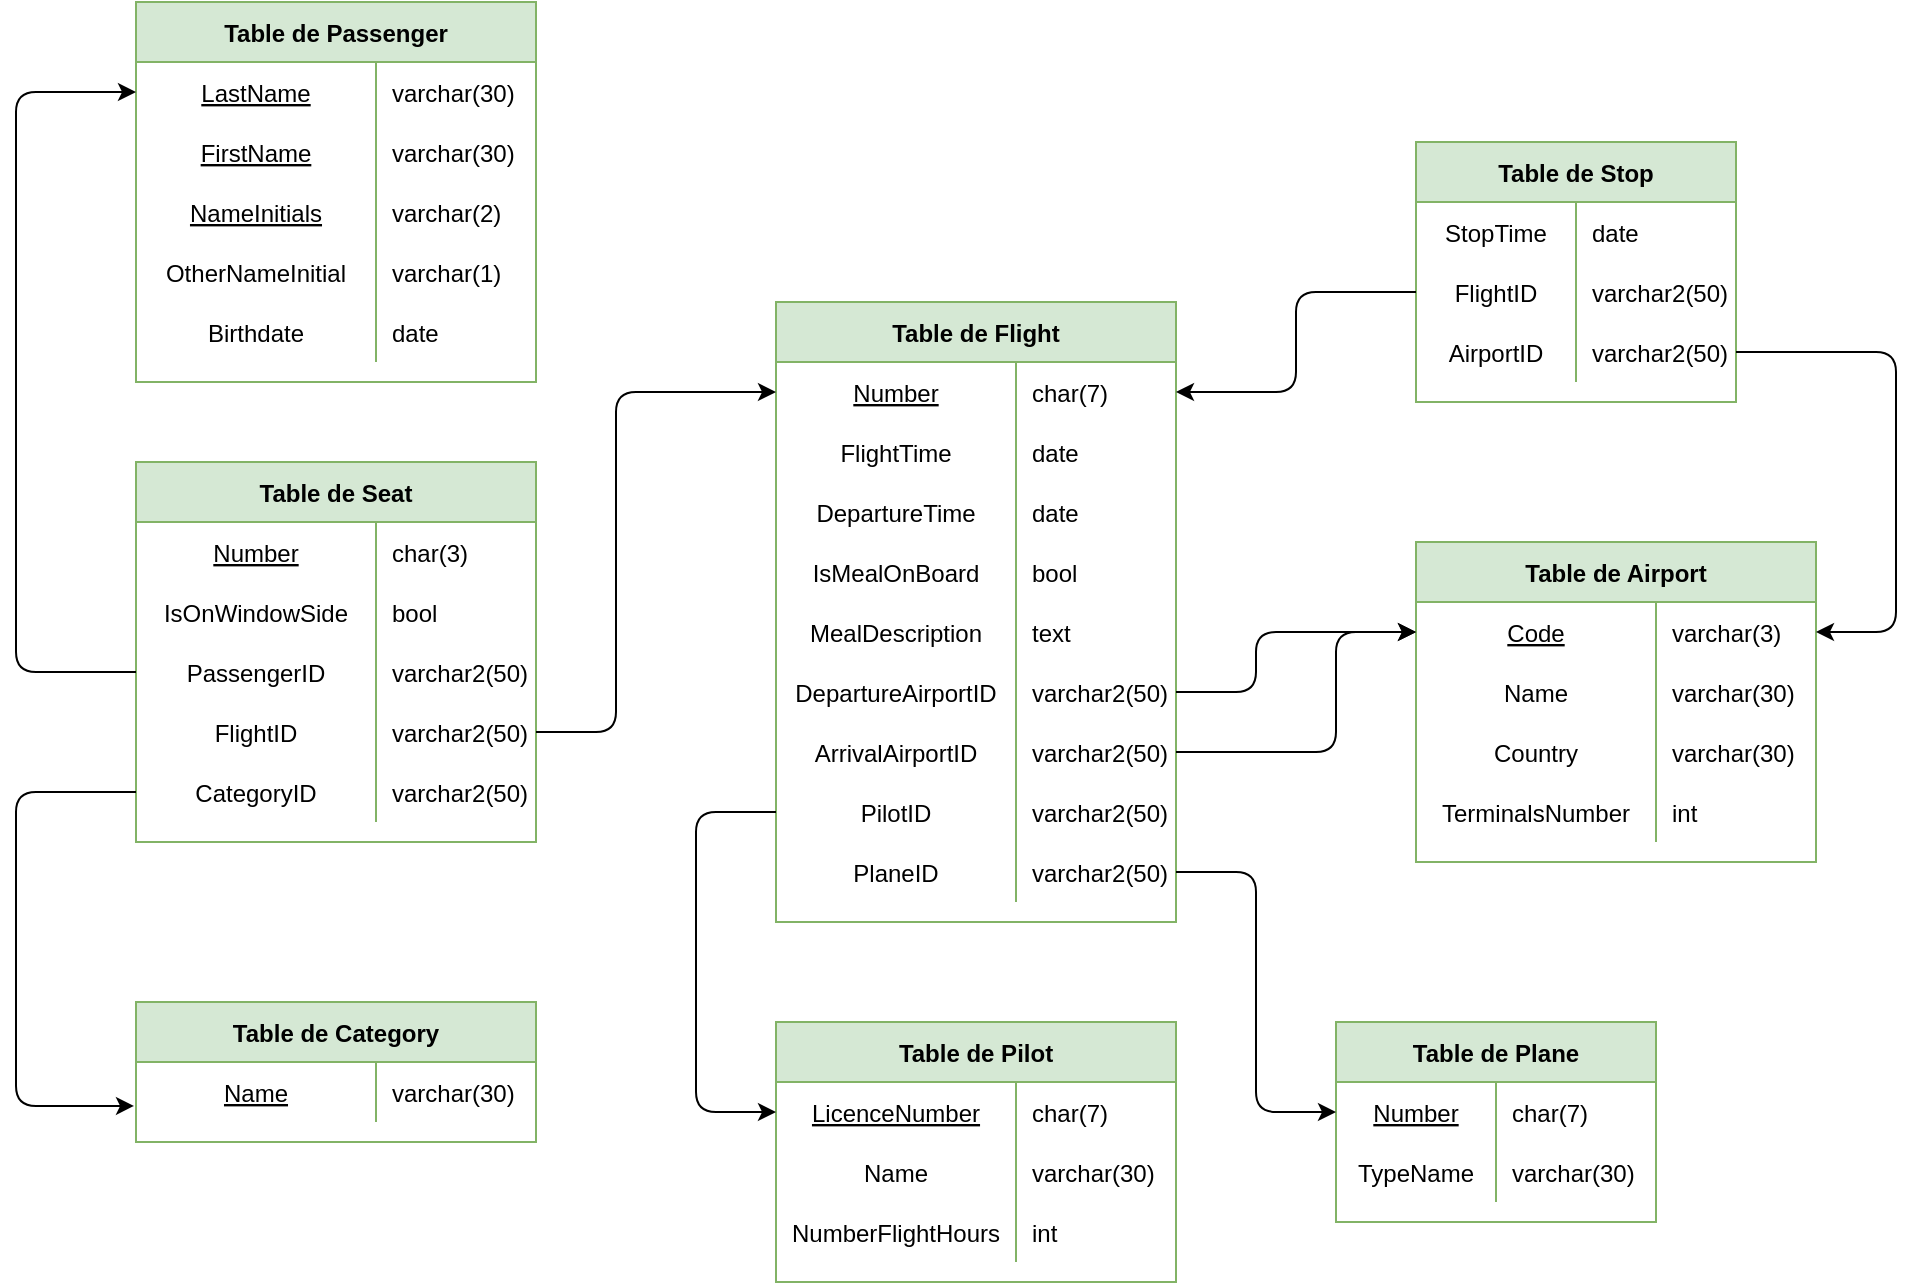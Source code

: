 <mxfile version="14.5.1" type="device"><diagram id="QAXBYkKedj2lpTIy9kNh" name="Page-1"><mxGraphModel dx="1346" dy="610" grid="1" gridSize="10" guides="1" tooltips="1" connect="1" arrows="1" fold="1" page="0" pageScale="1" pageWidth="827" pageHeight="1169" math="0" shadow="0"><root><mxCell id="0"/><mxCell id="1" parent="0"/><mxCell id="Ek4FXAFWOjy2_xV1igV_-2" value="Table de Flight" style="shape=table;startSize=30;container=1;collapsible=1;childLayout=tableLayout;fixedRows=1;rowLines=0;fontStyle=1;align=center;resizeLast=1;fillColor=#d5e8d4;strokeColor=#82b366;" parent="1" vertex="1"><mxGeometry x="200" y="160" width="200" height="310" as="geometry"/></mxCell><mxCell id="Ek4FXAFWOjy2_xV1igV_-3" value="" style="shape=partialRectangle;collapsible=0;dropTarget=0;pointerEvents=0;fillColor=none;top=0;left=0;bottom=0;right=0;points=[[0,0.5],[1,0.5]];portConstraint=eastwest;" parent="Ek4FXAFWOjy2_xV1igV_-2" vertex="1"><mxGeometry y="30" width="200" height="30" as="geometry"/></mxCell><mxCell id="Ek4FXAFWOjy2_xV1igV_-4" value="Number" style="shape=partialRectangle;connectable=0;fillColor=none;top=0;left=0;bottom=0;right=0;fontStyle=4;overflow=hidden;" parent="Ek4FXAFWOjy2_xV1igV_-3" vertex="1"><mxGeometry width="120" height="30" as="geometry"/></mxCell><mxCell id="Ek4FXAFWOjy2_xV1igV_-5" value="char(7)" style="shape=partialRectangle;connectable=0;fillColor=none;top=0;left=0;bottom=0;right=0;align=left;spacingLeft=6;fontStyle=0;overflow=hidden;" parent="Ek4FXAFWOjy2_xV1igV_-3" vertex="1"><mxGeometry x="120" width="80" height="30" as="geometry"/></mxCell><mxCell id="Ek4FXAFWOjy2_xV1igV_-28" value="" style="shape=partialRectangle;collapsible=0;dropTarget=0;pointerEvents=0;fillColor=none;top=0;left=0;bottom=0;right=0;points=[[0,0.5],[1,0.5]];portConstraint=eastwest;" parent="Ek4FXAFWOjy2_xV1igV_-2" vertex="1"><mxGeometry y="60" width="200" height="30" as="geometry"/></mxCell><mxCell id="Ek4FXAFWOjy2_xV1igV_-29" value="FlightTime" style="shape=partialRectangle;connectable=0;fillColor=none;top=0;left=0;bottom=0;right=0;fontStyle=0;overflow=hidden;" parent="Ek4FXAFWOjy2_xV1igV_-28" vertex="1"><mxGeometry width="120" height="30" as="geometry"/></mxCell><mxCell id="Ek4FXAFWOjy2_xV1igV_-30" value="date" style="shape=partialRectangle;connectable=0;fillColor=none;top=0;left=0;bottom=0;right=0;align=left;spacingLeft=6;fontStyle=0;overflow=hidden;" parent="Ek4FXAFWOjy2_xV1igV_-28" vertex="1"><mxGeometry x="120" width="80" height="30" as="geometry"/></mxCell><mxCell id="Ek4FXAFWOjy2_xV1igV_-31" value="" style="shape=partialRectangle;collapsible=0;dropTarget=0;pointerEvents=0;fillColor=none;top=0;left=0;bottom=0;right=0;points=[[0,0.5],[1,0.5]];portConstraint=eastwest;" parent="Ek4FXAFWOjy2_xV1igV_-2" vertex="1"><mxGeometry y="90" width="200" height="30" as="geometry"/></mxCell><mxCell id="Ek4FXAFWOjy2_xV1igV_-32" value="DepartureTime" style="shape=partialRectangle;connectable=0;fillColor=none;top=0;left=0;bottom=0;right=0;fontStyle=0;overflow=hidden;" parent="Ek4FXAFWOjy2_xV1igV_-31" vertex="1"><mxGeometry width="120" height="30" as="geometry"/></mxCell><mxCell id="Ek4FXAFWOjy2_xV1igV_-33" value="date" style="shape=partialRectangle;connectable=0;fillColor=none;top=0;left=0;bottom=0;right=0;align=left;spacingLeft=6;fontStyle=0;overflow=hidden;" parent="Ek4FXAFWOjy2_xV1igV_-31" vertex="1"><mxGeometry x="120" width="80" height="30" as="geometry"/></mxCell><mxCell id="Ek4FXAFWOjy2_xV1igV_-34" value="" style="shape=partialRectangle;collapsible=0;dropTarget=0;pointerEvents=0;fillColor=none;top=0;left=0;bottom=0;right=0;points=[[0,0.5],[1,0.5]];portConstraint=eastwest;" parent="Ek4FXAFWOjy2_xV1igV_-2" vertex="1"><mxGeometry y="120" width="200" height="30" as="geometry"/></mxCell><mxCell id="Ek4FXAFWOjy2_xV1igV_-35" value="IsMealOnBoard" style="shape=partialRectangle;connectable=0;fillColor=none;top=0;left=0;bottom=0;right=0;fontStyle=0;overflow=hidden;" parent="Ek4FXAFWOjy2_xV1igV_-34" vertex="1"><mxGeometry width="120" height="30" as="geometry"/></mxCell><mxCell id="Ek4FXAFWOjy2_xV1igV_-36" value="bool" style="shape=partialRectangle;connectable=0;fillColor=none;top=0;left=0;bottom=0;right=0;align=left;spacingLeft=6;fontStyle=0;overflow=hidden;" parent="Ek4FXAFWOjy2_xV1igV_-34" vertex="1"><mxGeometry x="120" width="80" height="30" as="geometry"/></mxCell><mxCell id="Ek4FXAFWOjy2_xV1igV_-37" value="" style="shape=partialRectangle;collapsible=0;dropTarget=0;pointerEvents=0;fillColor=none;top=0;left=0;bottom=0;right=0;points=[[0,0.5],[1,0.5]];portConstraint=eastwest;" parent="Ek4FXAFWOjy2_xV1igV_-2" vertex="1"><mxGeometry y="150" width="200" height="30" as="geometry"/></mxCell><mxCell id="Ek4FXAFWOjy2_xV1igV_-38" value="MealDescription" style="shape=partialRectangle;connectable=0;fillColor=none;top=0;left=0;bottom=0;right=0;fontStyle=0;overflow=hidden;" parent="Ek4FXAFWOjy2_xV1igV_-37" vertex="1"><mxGeometry width="120" height="30" as="geometry"/></mxCell><mxCell id="Ek4FXAFWOjy2_xV1igV_-39" value="text" style="shape=partialRectangle;connectable=0;fillColor=none;top=0;left=0;bottom=0;right=0;align=left;spacingLeft=6;fontStyle=0;overflow=hidden;" parent="Ek4FXAFWOjy2_xV1igV_-37" vertex="1"><mxGeometry x="120" width="80" height="30" as="geometry"/></mxCell><mxCell id="cqCTCalPRMgBTxHticZA-18" style="shape=partialRectangle;collapsible=0;dropTarget=0;pointerEvents=0;fillColor=none;top=0;left=0;bottom=0;right=0;points=[[0,0.5],[1,0.5]];portConstraint=eastwest;" parent="Ek4FXAFWOjy2_xV1igV_-2" vertex="1"><mxGeometry y="180" width="200" height="30" as="geometry"/></mxCell><mxCell id="cqCTCalPRMgBTxHticZA-19" value="DepartureAirportID" style="shape=partialRectangle;connectable=0;fillColor=none;top=0;left=0;bottom=0;right=0;fontStyle=0;overflow=hidden;" parent="cqCTCalPRMgBTxHticZA-18" vertex="1"><mxGeometry width="120" height="30" as="geometry"/></mxCell><mxCell id="cqCTCalPRMgBTxHticZA-20" value="varchar2(50)" style="shape=partialRectangle;connectable=0;fillColor=none;top=0;left=0;bottom=0;right=0;align=left;spacingLeft=6;fontStyle=0;overflow=hidden;" parent="cqCTCalPRMgBTxHticZA-18" vertex="1"><mxGeometry x="120" width="80" height="30" as="geometry"/></mxCell><mxCell id="cqCTCalPRMgBTxHticZA-21" style="shape=partialRectangle;collapsible=0;dropTarget=0;pointerEvents=0;fillColor=none;top=0;left=0;bottom=0;right=0;points=[[0,0.5],[1,0.5]];portConstraint=eastwest;" parent="Ek4FXAFWOjy2_xV1igV_-2" vertex="1"><mxGeometry y="210" width="200" height="30" as="geometry"/></mxCell><mxCell id="cqCTCalPRMgBTxHticZA-22" value="ArrivalAirportID" style="shape=partialRectangle;connectable=0;fillColor=none;top=0;left=0;bottom=0;right=0;fontStyle=0;overflow=hidden;" parent="cqCTCalPRMgBTxHticZA-21" vertex="1"><mxGeometry width="120" height="30" as="geometry"/></mxCell><mxCell id="cqCTCalPRMgBTxHticZA-23" value="varchar2(50)" style="shape=partialRectangle;connectable=0;fillColor=none;top=0;left=0;bottom=0;right=0;align=left;spacingLeft=6;fontStyle=0;overflow=hidden;" parent="cqCTCalPRMgBTxHticZA-21" vertex="1"><mxGeometry x="120" width="80" height="30" as="geometry"/></mxCell><mxCell id="cqCTCalPRMgBTxHticZA-10" style="shape=partialRectangle;collapsible=0;dropTarget=0;pointerEvents=0;fillColor=none;top=0;left=0;bottom=0;right=0;points=[[0,0.5],[1,0.5]];portConstraint=eastwest;" parent="Ek4FXAFWOjy2_xV1igV_-2" vertex="1"><mxGeometry y="240" width="200" height="30" as="geometry"/></mxCell><mxCell id="cqCTCalPRMgBTxHticZA-11" value="PilotID" style="shape=partialRectangle;connectable=0;fillColor=none;top=0;left=0;bottom=0;right=0;fontStyle=0;overflow=hidden;" parent="cqCTCalPRMgBTxHticZA-10" vertex="1"><mxGeometry width="120" height="30" as="geometry"/></mxCell><mxCell id="cqCTCalPRMgBTxHticZA-12" value="varchar2(50)" style="shape=partialRectangle;connectable=0;fillColor=none;top=0;left=0;bottom=0;right=0;align=left;spacingLeft=6;fontStyle=0;overflow=hidden;" parent="cqCTCalPRMgBTxHticZA-10" vertex="1"><mxGeometry x="120" width="80" height="30" as="geometry"/></mxCell><mxCell id="cqCTCalPRMgBTxHticZA-13" style="shape=partialRectangle;collapsible=0;dropTarget=0;pointerEvents=0;fillColor=none;top=0;left=0;bottom=0;right=0;points=[[0,0.5],[1,0.5]];portConstraint=eastwest;" parent="Ek4FXAFWOjy2_xV1igV_-2" vertex="1"><mxGeometry y="270" width="200" height="30" as="geometry"/></mxCell><mxCell id="cqCTCalPRMgBTxHticZA-14" value="PlaneID" style="shape=partialRectangle;connectable=0;fillColor=none;top=0;left=0;bottom=0;right=0;fontStyle=0;overflow=hidden;" parent="cqCTCalPRMgBTxHticZA-13" vertex="1"><mxGeometry width="120" height="30" as="geometry"/></mxCell><mxCell id="cqCTCalPRMgBTxHticZA-15" value="varchar2(50)" style="shape=partialRectangle;connectable=0;fillColor=none;top=0;left=0;bottom=0;right=0;align=left;spacingLeft=6;fontStyle=0;overflow=hidden;" parent="cqCTCalPRMgBTxHticZA-13" vertex="1"><mxGeometry x="120" width="80" height="30" as="geometry"/></mxCell><mxCell id="Ek4FXAFWOjy2_xV1igV_-43" value="Table de Airport" style="shape=table;startSize=30;container=1;collapsible=1;childLayout=tableLayout;fixedRows=1;rowLines=0;fontStyle=1;align=center;resizeLast=1;fillColor=#d5e8d4;strokeColor=#82b366;" parent="1" vertex="1"><mxGeometry x="520" y="280" width="200" height="160" as="geometry"/></mxCell><mxCell id="Ek4FXAFWOjy2_xV1igV_-44" value="" style="shape=partialRectangle;collapsible=0;dropTarget=0;pointerEvents=0;fillColor=none;top=0;left=0;bottom=0;right=0;points=[[0,0.5],[1,0.5]];portConstraint=eastwest;" parent="Ek4FXAFWOjy2_xV1igV_-43" vertex="1"><mxGeometry y="30" width="200" height="30" as="geometry"/></mxCell><mxCell id="Ek4FXAFWOjy2_xV1igV_-45" value="Code" style="shape=partialRectangle;connectable=0;fillColor=none;top=0;left=0;bottom=0;right=0;fontStyle=4;overflow=hidden;" parent="Ek4FXAFWOjy2_xV1igV_-44" vertex="1"><mxGeometry width="120" height="30" as="geometry"/></mxCell><mxCell id="Ek4FXAFWOjy2_xV1igV_-46" value="varchar(3)" style="shape=partialRectangle;connectable=0;fillColor=none;top=0;left=0;bottom=0;right=0;align=left;spacingLeft=6;fontStyle=0;overflow=hidden;" parent="Ek4FXAFWOjy2_xV1igV_-44" vertex="1"><mxGeometry x="120" width="80" height="30" as="geometry"/></mxCell><mxCell id="Ek4FXAFWOjy2_xV1igV_-47" value="" style="shape=partialRectangle;collapsible=0;dropTarget=0;pointerEvents=0;fillColor=none;top=0;left=0;bottom=0;right=0;points=[[0,0.5],[1,0.5]];portConstraint=eastwest;" parent="Ek4FXAFWOjy2_xV1igV_-43" vertex="1"><mxGeometry y="60" width="200" height="30" as="geometry"/></mxCell><mxCell id="Ek4FXAFWOjy2_xV1igV_-48" value="Name" style="shape=partialRectangle;connectable=0;fillColor=none;top=0;left=0;bottom=0;right=0;fontStyle=0;overflow=hidden;" parent="Ek4FXAFWOjy2_xV1igV_-47" vertex="1"><mxGeometry width="120" height="30" as="geometry"/></mxCell><mxCell id="Ek4FXAFWOjy2_xV1igV_-49" value="varchar(30)" style="shape=partialRectangle;connectable=0;fillColor=none;top=0;left=0;bottom=0;right=0;align=left;spacingLeft=6;fontStyle=0;overflow=hidden;" parent="Ek4FXAFWOjy2_xV1igV_-47" vertex="1"><mxGeometry x="120" width="80" height="30" as="geometry"/></mxCell><mxCell id="Ek4FXAFWOjy2_xV1igV_-50" value="" style="shape=partialRectangle;collapsible=0;dropTarget=0;pointerEvents=0;fillColor=none;top=0;left=0;bottom=0;right=0;points=[[0,0.5],[1,0.5]];portConstraint=eastwest;" parent="Ek4FXAFWOjy2_xV1igV_-43" vertex="1"><mxGeometry y="90" width="200" height="30" as="geometry"/></mxCell><mxCell id="Ek4FXAFWOjy2_xV1igV_-51" value="Country" style="shape=partialRectangle;connectable=0;fillColor=none;top=0;left=0;bottom=0;right=0;fontStyle=0;overflow=hidden;" parent="Ek4FXAFWOjy2_xV1igV_-50" vertex="1"><mxGeometry width="120" height="30" as="geometry"/></mxCell><mxCell id="Ek4FXAFWOjy2_xV1igV_-52" value="varchar(30)" style="shape=partialRectangle;connectable=0;fillColor=none;top=0;left=0;bottom=0;right=0;align=left;spacingLeft=6;fontStyle=0;overflow=hidden;" parent="Ek4FXAFWOjy2_xV1igV_-50" vertex="1"><mxGeometry x="120" width="80" height="30" as="geometry"/></mxCell><mxCell id="Ek4FXAFWOjy2_xV1igV_-53" value="" style="shape=partialRectangle;collapsible=0;dropTarget=0;pointerEvents=0;fillColor=none;top=0;left=0;bottom=0;right=0;points=[[0,0.5],[1,0.5]];portConstraint=eastwest;" parent="Ek4FXAFWOjy2_xV1igV_-43" vertex="1"><mxGeometry y="120" width="200" height="30" as="geometry"/></mxCell><mxCell id="Ek4FXAFWOjy2_xV1igV_-54" value="TerminalsNumber" style="shape=partialRectangle;connectable=0;fillColor=none;top=0;left=0;bottom=0;right=0;fontStyle=0;overflow=hidden;" parent="Ek4FXAFWOjy2_xV1igV_-53" vertex="1"><mxGeometry width="120" height="30" as="geometry"/></mxCell><mxCell id="Ek4FXAFWOjy2_xV1igV_-55" value="int" style="shape=partialRectangle;connectable=0;fillColor=none;top=0;left=0;bottom=0;right=0;align=left;spacingLeft=6;fontStyle=0;overflow=hidden;" parent="Ek4FXAFWOjy2_xV1igV_-53" vertex="1"><mxGeometry x="120" width="80" height="30" as="geometry"/></mxCell><mxCell id="Ek4FXAFWOjy2_xV1igV_-60" value="Table de Stop" style="shape=table;startSize=30;container=1;collapsible=1;childLayout=tableLayout;fixedRows=1;rowLines=0;fontStyle=1;align=center;resizeLast=1;fillColor=#d5e8d4;strokeColor=#82b366;" parent="1" vertex="1"><mxGeometry x="520" y="80" width="160" height="130" as="geometry"/></mxCell><mxCell id="Ek4FXAFWOjy2_xV1igV_-61" value="" style="shape=partialRectangle;collapsible=0;dropTarget=0;pointerEvents=0;fillColor=none;top=0;left=0;bottom=0;right=0;points=[[0,0.5],[1,0.5]];portConstraint=eastwest;" parent="Ek4FXAFWOjy2_xV1igV_-60" vertex="1"><mxGeometry y="30" width="160" height="30" as="geometry"/></mxCell><mxCell id="Ek4FXAFWOjy2_xV1igV_-62" value="StopTime" style="shape=partialRectangle;connectable=0;fillColor=none;top=0;left=0;bottom=0;right=0;fontStyle=0;overflow=hidden;" parent="Ek4FXAFWOjy2_xV1igV_-61" vertex="1"><mxGeometry width="80" height="30" as="geometry"/></mxCell><mxCell id="Ek4FXAFWOjy2_xV1igV_-63" value="date" style="shape=partialRectangle;connectable=0;fillColor=none;top=0;left=0;bottom=0;right=0;align=left;spacingLeft=6;fontStyle=0;overflow=hidden;" parent="Ek4FXAFWOjy2_xV1igV_-61" vertex="1"><mxGeometry x="80" width="80" height="30" as="geometry"/></mxCell><mxCell id="cqCTCalPRMgBTxHticZA-26" style="shape=partialRectangle;collapsible=0;dropTarget=0;pointerEvents=0;fillColor=none;top=0;left=0;bottom=0;right=0;points=[[0,0.5],[1,0.5]];portConstraint=eastwest;" parent="Ek4FXAFWOjy2_xV1igV_-60" vertex="1"><mxGeometry y="60" width="160" height="30" as="geometry"/></mxCell><mxCell id="cqCTCalPRMgBTxHticZA-27" value="FlightID" style="shape=partialRectangle;connectable=0;fillColor=none;top=0;left=0;bottom=0;right=0;fontStyle=0;overflow=hidden;" parent="cqCTCalPRMgBTxHticZA-26" vertex="1"><mxGeometry width="80" height="30" as="geometry"/></mxCell><mxCell id="cqCTCalPRMgBTxHticZA-28" value="varchar2(50)" style="shape=partialRectangle;connectable=0;fillColor=none;top=0;left=0;bottom=0;right=0;align=left;spacingLeft=6;fontStyle=0;overflow=hidden;" parent="cqCTCalPRMgBTxHticZA-26" vertex="1"><mxGeometry x="80" width="80" height="30" as="geometry"/></mxCell><mxCell id="cqCTCalPRMgBTxHticZA-29" style="shape=partialRectangle;collapsible=0;dropTarget=0;pointerEvents=0;fillColor=none;top=0;left=0;bottom=0;right=0;points=[[0,0.5],[1,0.5]];portConstraint=eastwest;" parent="Ek4FXAFWOjy2_xV1igV_-60" vertex="1"><mxGeometry y="90" width="160" height="30" as="geometry"/></mxCell><mxCell id="cqCTCalPRMgBTxHticZA-30" value="AirportID" style="shape=partialRectangle;connectable=0;fillColor=none;top=0;left=0;bottom=0;right=0;fontStyle=0;overflow=hidden;" parent="cqCTCalPRMgBTxHticZA-29" vertex="1"><mxGeometry width="80" height="30" as="geometry"/></mxCell><mxCell id="cqCTCalPRMgBTxHticZA-31" value="varchar2(50)" style="shape=partialRectangle;connectable=0;fillColor=none;top=0;left=0;bottom=0;right=0;align=left;spacingLeft=6;fontStyle=0;overflow=hidden;" parent="cqCTCalPRMgBTxHticZA-29" vertex="1"><mxGeometry x="80" width="80" height="30" as="geometry"/></mxCell><mxCell id="Ek4FXAFWOjy2_xV1igV_-73" value="Table de Plane" style="shape=table;startSize=30;container=1;collapsible=1;childLayout=tableLayout;fixedRows=1;rowLines=0;fontStyle=1;align=center;resizeLast=1;fillColor=#d5e8d4;strokeColor=#82b366;" parent="1" vertex="1"><mxGeometry x="480" y="520" width="160" height="100" as="geometry"/></mxCell><mxCell id="Ek4FXAFWOjy2_xV1igV_-74" value="" style="shape=partialRectangle;collapsible=0;dropTarget=0;pointerEvents=0;fillColor=none;top=0;left=0;bottom=0;right=0;points=[[0,0.5],[1,0.5]];portConstraint=eastwest;" parent="Ek4FXAFWOjy2_xV1igV_-73" vertex="1"><mxGeometry y="30" width="160" height="30" as="geometry"/></mxCell><mxCell id="Ek4FXAFWOjy2_xV1igV_-75" value="Number" style="shape=partialRectangle;connectable=0;fillColor=none;top=0;left=0;bottom=0;right=0;fontStyle=4;overflow=hidden;" parent="Ek4FXAFWOjy2_xV1igV_-74" vertex="1"><mxGeometry width="80" height="30" as="geometry"/></mxCell><mxCell id="Ek4FXAFWOjy2_xV1igV_-76" value="char(7)" style="shape=partialRectangle;connectable=0;fillColor=none;top=0;left=0;bottom=0;right=0;align=left;spacingLeft=6;fontStyle=0;overflow=hidden;" parent="Ek4FXAFWOjy2_xV1igV_-74" vertex="1"><mxGeometry x="80" width="80" height="30" as="geometry"/></mxCell><mxCell id="Ek4FXAFWOjy2_xV1igV_-77" value="" style="shape=partialRectangle;collapsible=0;dropTarget=0;pointerEvents=0;fillColor=none;top=0;left=0;bottom=0;right=0;points=[[0,0.5],[1,0.5]];portConstraint=eastwest;" parent="Ek4FXAFWOjy2_xV1igV_-73" vertex="1"><mxGeometry y="60" width="160" height="30" as="geometry"/></mxCell><mxCell id="Ek4FXAFWOjy2_xV1igV_-78" value="TypeName" style="shape=partialRectangle;connectable=0;fillColor=none;top=0;left=0;bottom=0;right=0;fontStyle=0;overflow=hidden;" parent="Ek4FXAFWOjy2_xV1igV_-77" vertex="1"><mxGeometry width="80" height="30" as="geometry"/></mxCell><mxCell id="Ek4FXAFWOjy2_xV1igV_-79" value="varchar(30)" style="shape=partialRectangle;connectable=0;fillColor=none;top=0;left=0;bottom=0;right=0;align=left;spacingLeft=6;fontStyle=0;overflow=hidden;" parent="Ek4FXAFWOjy2_xV1igV_-77" vertex="1"><mxGeometry x="80" width="80" height="30" as="geometry"/></mxCell><mxCell id="Ek4FXAFWOjy2_xV1igV_-86" value="Table de Pilot" style="shape=table;startSize=30;container=1;collapsible=1;childLayout=tableLayout;fixedRows=1;rowLines=0;fontStyle=1;align=center;resizeLast=1;fillColor=#d5e8d4;strokeColor=#82b366;" parent="1" vertex="1"><mxGeometry x="200" y="520" width="200" height="130" as="geometry"/></mxCell><mxCell id="Ek4FXAFWOjy2_xV1igV_-87" value="" style="shape=partialRectangle;collapsible=0;dropTarget=0;pointerEvents=0;fillColor=none;top=0;left=0;bottom=0;right=0;points=[[0,0.5],[1,0.5]];portConstraint=eastwest;" parent="Ek4FXAFWOjy2_xV1igV_-86" vertex="1"><mxGeometry y="30" width="200" height="30" as="geometry"/></mxCell><mxCell id="Ek4FXAFWOjy2_xV1igV_-88" value="LicenceNumber" style="shape=partialRectangle;connectable=0;fillColor=none;top=0;left=0;bottom=0;right=0;fontStyle=4;overflow=hidden;" parent="Ek4FXAFWOjy2_xV1igV_-87" vertex="1"><mxGeometry width="120" height="30" as="geometry"/></mxCell><mxCell id="Ek4FXAFWOjy2_xV1igV_-89" value="char(7)" style="shape=partialRectangle;connectable=0;fillColor=none;top=0;left=0;bottom=0;right=0;align=left;spacingLeft=6;fontStyle=0;overflow=hidden;" parent="Ek4FXAFWOjy2_xV1igV_-87" vertex="1"><mxGeometry x="120" width="80" height="30" as="geometry"/></mxCell><mxCell id="Ek4FXAFWOjy2_xV1igV_-90" value="" style="shape=partialRectangle;collapsible=0;dropTarget=0;pointerEvents=0;fillColor=none;top=0;left=0;bottom=0;right=0;points=[[0,0.5],[1,0.5]];portConstraint=eastwest;" parent="Ek4FXAFWOjy2_xV1igV_-86" vertex="1"><mxGeometry y="60" width="200" height="30" as="geometry"/></mxCell><mxCell id="Ek4FXAFWOjy2_xV1igV_-91" value="Name" style="shape=partialRectangle;connectable=0;fillColor=none;top=0;left=0;bottom=0;right=0;fontStyle=0;overflow=hidden;" parent="Ek4FXAFWOjy2_xV1igV_-90" vertex="1"><mxGeometry width="120" height="30" as="geometry"/></mxCell><mxCell id="Ek4FXAFWOjy2_xV1igV_-92" value="varchar(30)" style="shape=partialRectangle;connectable=0;fillColor=none;top=0;left=0;bottom=0;right=0;align=left;spacingLeft=6;fontStyle=0;overflow=hidden;" parent="Ek4FXAFWOjy2_xV1igV_-90" vertex="1"><mxGeometry x="120" width="80" height="30" as="geometry"/></mxCell><mxCell id="Ek4FXAFWOjy2_xV1igV_-93" value="" style="shape=partialRectangle;collapsible=0;dropTarget=0;pointerEvents=0;fillColor=none;top=0;left=0;bottom=0;right=0;points=[[0,0.5],[1,0.5]];portConstraint=eastwest;" parent="Ek4FXAFWOjy2_xV1igV_-86" vertex="1"><mxGeometry y="90" width="200" height="30" as="geometry"/></mxCell><mxCell id="Ek4FXAFWOjy2_xV1igV_-94" value="NumberFlightHours" style="shape=partialRectangle;connectable=0;fillColor=none;top=0;left=0;bottom=0;right=0;fontStyle=0;overflow=hidden;" parent="Ek4FXAFWOjy2_xV1igV_-93" vertex="1"><mxGeometry width="120" height="30" as="geometry"/></mxCell><mxCell id="Ek4FXAFWOjy2_xV1igV_-95" value="int" style="shape=partialRectangle;connectable=0;fillColor=none;top=0;left=0;bottom=0;right=0;align=left;spacingLeft=6;fontStyle=0;overflow=hidden;" parent="Ek4FXAFWOjy2_xV1igV_-93" vertex="1"><mxGeometry x="120" width="80" height="30" as="geometry"/></mxCell><mxCell id="Ek4FXAFWOjy2_xV1igV_-99" value="Table de Seat" style="shape=table;startSize=30;container=1;collapsible=1;childLayout=tableLayout;fixedRows=1;rowLines=0;fontStyle=1;align=center;resizeLast=1;fillColor=#d5e8d4;strokeColor=#82b366;" parent="1" vertex="1"><mxGeometry x="-120" y="240" width="200" height="190" as="geometry"/></mxCell><mxCell id="Ek4FXAFWOjy2_xV1igV_-100" value="" style="shape=partialRectangle;collapsible=0;dropTarget=0;pointerEvents=0;fillColor=none;top=0;left=0;bottom=0;right=0;points=[[0,0.5],[1,0.5]];portConstraint=eastwest;" parent="Ek4FXAFWOjy2_xV1igV_-99" vertex="1"><mxGeometry y="30" width="200" height="30" as="geometry"/></mxCell><mxCell id="Ek4FXAFWOjy2_xV1igV_-101" value="Number" style="shape=partialRectangle;connectable=0;fillColor=none;top=0;left=0;bottom=0;right=0;fontStyle=4;overflow=hidden;" parent="Ek4FXAFWOjy2_xV1igV_-100" vertex="1"><mxGeometry width="120" height="30" as="geometry"/></mxCell><mxCell id="Ek4FXAFWOjy2_xV1igV_-102" value="char(3)" style="shape=partialRectangle;connectable=0;fillColor=none;top=0;left=0;bottom=0;right=0;align=left;spacingLeft=6;fontStyle=0;overflow=hidden;" parent="Ek4FXAFWOjy2_xV1igV_-100" vertex="1"><mxGeometry x="120" width="80" height="30" as="geometry"/></mxCell><mxCell id="Ek4FXAFWOjy2_xV1igV_-106" value="" style="shape=partialRectangle;collapsible=0;dropTarget=0;pointerEvents=0;fillColor=none;top=0;left=0;bottom=0;right=0;points=[[0,0.5],[1,0.5]];portConstraint=eastwest;" parent="Ek4FXAFWOjy2_xV1igV_-99" vertex="1"><mxGeometry y="60" width="200" height="30" as="geometry"/></mxCell><mxCell id="Ek4FXAFWOjy2_xV1igV_-107" value="IsOnWindowSide" style="shape=partialRectangle;connectable=0;fillColor=none;top=0;left=0;bottom=0;right=0;fontStyle=0;overflow=hidden;" parent="Ek4FXAFWOjy2_xV1igV_-106" vertex="1"><mxGeometry width="120" height="30" as="geometry"/></mxCell><mxCell id="Ek4FXAFWOjy2_xV1igV_-108" value="bool" style="shape=partialRectangle;connectable=0;fillColor=none;top=0;left=0;bottom=0;right=0;align=left;spacingLeft=6;fontStyle=0;overflow=hidden;" parent="Ek4FXAFWOjy2_xV1igV_-106" vertex="1"><mxGeometry x="120" width="80" height="30" as="geometry"/></mxCell><mxCell id="cqCTCalPRMgBTxHticZA-4" style="shape=partialRectangle;collapsible=0;dropTarget=0;pointerEvents=0;fillColor=none;top=0;left=0;bottom=0;right=0;points=[[0,0.5],[1,0.5]];portConstraint=eastwest;" parent="Ek4FXAFWOjy2_xV1igV_-99" vertex="1"><mxGeometry y="90" width="200" height="30" as="geometry"/></mxCell><mxCell id="cqCTCalPRMgBTxHticZA-5" value="PassengerID" style="shape=partialRectangle;connectable=0;fillColor=none;top=0;left=0;bottom=0;right=0;fontStyle=0;overflow=hidden;" parent="cqCTCalPRMgBTxHticZA-4" vertex="1"><mxGeometry width="120" height="30" as="geometry"/></mxCell><mxCell id="cqCTCalPRMgBTxHticZA-6" value="varchar2(50)" style="shape=partialRectangle;connectable=0;fillColor=none;top=0;left=0;bottom=0;right=0;align=left;spacingLeft=6;fontStyle=0;overflow=hidden;" parent="cqCTCalPRMgBTxHticZA-4" vertex="1"><mxGeometry x="120" width="80" height="30" as="geometry"/></mxCell><mxCell id="cqCTCalPRMgBTxHticZA-7" style="shape=partialRectangle;collapsible=0;dropTarget=0;pointerEvents=0;fillColor=none;top=0;left=0;bottom=0;right=0;points=[[0,0.5],[1,0.5]];portConstraint=eastwest;" parent="Ek4FXAFWOjy2_xV1igV_-99" vertex="1"><mxGeometry y="120" width="200" height="30" as="geometry"/></mxCell><mxCell id="cqCTCalPRMgBTxHticZA-8" value="FlightID" style="shape=partialRectangle;connectable=0;fillColor=none;top=0;left=0;bottom=0;right=0;fontStyle=0;overflow=hidden;" parent="cqCTCalPRMgBTxHticZA-7" vertex="1"><mxGeometry width="120" height="30" as="geometry"/></mxCell><mxCell id="cqCTCalPRMgBTxHticZA-9" value="varchar2(50)" style="shape=partialRectangle;connectable=0;fillColor=none;top=0;left=0;bottom=0;right=0;align=left;spacingLeft=6;fontStyle=0;overflow=hidden;" parent="cqCTCalPRMgBTxHticZA-7" vertex="1"><mxGeometry x="120" width="80" height="30" as="geometry"/></mxCell><mxCell id="Ek4FXAFWOjy2_xV1igV_-103" value="" style="shape=partialRectangle;collapsible=0;dropTarget=0;pointerEvents=0;fillColor=none;top=0;left=0;bottom=0;right=0;points=[[0,0.5],[1,0.5]];portConstraint=eastwest;" parent="Ek4FXAFWOjy2_xV1igV_-99" vertex="1"><mxGeometry y="150" width="200" height="30" as="geometry"/></mxCell><mxCell id="Ek4FXAFWOjy2_xV1igV_-104" value="CategoryID" style="shape=partialRectangle;connectable=0;fillColor=none;top=0;left=0;bottom=0;right=0;fontStyle=0;overflow=hidden;" parent="Ek4FXAFWOjy2_xV1igV_-103" vertex="1"><mxGeometry width="120" height="30" as="geometry"/></mxCell><mxCell id="Ek4FXAFWOjy2_xV1igV_-105" value="varchar2(50)" style="shape=partialRectangle;connectable=0;fillColor=none;top=0;left=0;bottom=0;right=0;align=left;spacingLeft=6;fontStyle=0;overflow=hidden;" parent="Ek4FXAFWOjy2_xV1igV_-103" vertex="1"><mxGeometry x="120" width="80" height="30" as="geometry"/></mxCell><mxCell id="Ek4FXAFWOjy2_xV1igV_-124" value="Table de Passenger" style="shape=table;startSize=30;container=1;collapsible=1;childLayout=tableLayout;fixedRows=1;rowLines=0;fontStyle=1;align=center;resizeLast=1;fillColor=#d5e8d4;strokeColor=#82b366;" parent="1" vertex="1"><mxGeometry x="-120" y="10" width="200" height="190" as="geometry"/></mxCell><mxCell id="Ek4FXAFWOjy2_xV1igV_-125" value="" style="shape=partialRectangle;collapsible=0;dropTarget=0;pointerEvents=0;fillColor=none;top=0;left=0;bottom=0;right=0;points=[[0,0.5],[1,0.5]];portConstraint=eastwest;" parent="Ek4FXAFWOjy2_xV1igV_-124" vertex="1"><mxGeometry y="30" width="200" height="30" as="geometry"/></mxCell><mxCell id="Ek4FXAFWOjy2_xV1igV_-126" value="LastName" style="shape=partialRectangle;connectable=0;fillColor=none;top=0;left=0;bottom=0;right=0;fontStyle=4;overflow=hidden;" parent="Ek4FXAFWOjy2_xV1igV_-125" vertex="1"><mxGeometry width="120" height="30" as="geometry"/></mxCell><mxCell id="Ek4FXAFWOjy2_xV1igV_-127" value="varchar(30)" style="shape=partialRectangle;connectable=0;fillColor=none;top=0;left=0;bottom=0;right=0;align=left;spacingLeft=6;fontStyle=0;overflow=hidden;" parent="Ek4FXAFWOjy2_xV1igV_-125" vertex="1"><mxGeometry x="120" width="80" height="30" as="geometry"/></mxCell><mxCell id="Ek4FXAFWOjy2_xV1igV_-128" value="" style="shape=partialRectangle;collapsible=0;dropTarget=0;pointerEvents=0;fillColor=none;top=0;left=0;bottom=0;right=0;points=[[0,0.5],[1,0.5]];portConstraint=eastwest;" parent="Ek4FXAFWOjy2_xV1igV_-124" vertex="1"><mxGeometry y="60" width="200" height="30" as="geometry"/></mxCell><mxCell id="Ek4FXAFWOjy2_xV1igV_-129" value="FirstName" style="shape=partialRectangle;connectable=0;fillColor=none;top=0;left=0;bottom=0;right=0;fontStyle=4;overflow=hidden;" parent="Ek4FXAFWOjy2_xV1igV_-128" vertex="1"><mxGeometry width="120" height="30" as="geometry"/></mxCell><mxCell id="Ek4FXAFWOjy2_xV1igV_-130" value="varchar(30)" style="shape=partialRectangle;connectable=0;fillColor=none;top=0;left=0;bottom=0;right=0;align=left;spacingLeft=6;fontStyle=0;overflow=hidden;" parent="Ek4FXAFWOjy2_xV1igV_-128" vertex="1"><mxGeometry x="120" width="80" height="30" as="geometry"/></mxCell><mxCell id="Ek4FXAFWOjy2_xV1igV_-131" value="" style="shape=partialRectangle;collapsible=0;dropTarget=0;pointerEvents=0;fillColor=none;top=0;left=0;bottom=0;right=0;points=[[0,0.5],[1,0.5]];portConstraint=eastwest;" parent="Ek4FXAFWOjy2_xV1igV_-124" vertex="1"><mxGeometry y="90" width="200" height="30" as="geometry"/></mxCell><mxCell id="Ek4FXAFWOjy2_xV1igV_-132" value="NameInitials" style="shape=partialRectangle;connectable=0;fillColor=none;top=0;left=0;bottom=0;right=0;fontStyle=4;overflow=hidden;" parent="Ek4FXAFWOjy2_xV1igV_-131" vertex="1"><mxGeometry width="120" height="30" as="geometry"/></mxCell><mxCell id="Ek4FXAFWOjy2_xV1igV_-133" value="varchar(2)" style="shape=partialRectangle;connectable=0;fillColor=none;top=0;left=0;bottom=0;right=0;align=left;spacingLeft=6;fontStyle=0;overflow=hidden;" parent="Ek4FXAFWOjy2_xV1igV_-131" vertex="1"><mxGeometry x="120" width="80" height="30" as="geometry"/></mxCell><mxCell id="Ek4FXAFWOjy2_xV1igV_-134" value="" style="shape=partialRectangle;collapsible=0;dropTarget=0;pointerEvents=0;fillColor=none;top=0;left=0;bottom=0;right=0;points=[[0,0.5],[1,0.5]];portConstraint=eastwest;" parent="Ek4FXAFWOjy2_xV1igV_-124" vertex="1"><mxGeometry y="120" width="200" height="30" as="geometry"/></mxCell><mxCell id="Ek4FXAFWOjy2_xV1igV_-135" value="OtherNameInitial" style="shape=partialRectangle;connectable=0;fillColor=none;top=0;left=0;bottom=0;right=0;fontStyle=0;overflow=hidden;" parent="Ek4FXAFWOjy2_xV1igV_-134" vertex="1"><mxGeometry width="120" height="30" as="geometry"/></mxCell><mxCell id="Ek4FXAFWOjy2_xV1igV_-136" value="varchar(1)" style="shape=partialRectangle;connectable=0;fillColor=none;top=0;left=0;bottom=0;right=0;align=left;spacingLeft=6;fontStyle=0;overflow=hidden;" parent="Ek4FXAFWOjy2_xV1igV_-134" vertex="1"><mxGeometry x="120" width="80" height="30" as="geometry"/></mxCell><mxCell id="Ek4FXAFWOjy2_xV1igV_-137" value="" style="shape=partialRectangle;collapsible=0;dropTarget=0;pointerEvents=0;fillColor=none;top=0;left=0;bottom=0;right=0;points=[[0,0.5],[1,0.5]];portConstraint=eastwest;" parent="Ek4FXAFWOjy2_xV1igV_-124" vertex="1"><mxGeometry y="150" width="200" height="30" as="geometry"/></mxCell><mxCell id="Ek4FXAFWOjy2_xV1igV_-138" value="Birthdate" style="shape=partialRectangle;connectable=0;fillColor=none;top=0;left=0;bottom=0;right=0;fontStyle=0;overflow=hidden;" parent="Ek4FXAFWOjy2_xV1igV_-137" vertex="1"><mxGeometry width="120" height="30" as="geometry"/></mxCell><mxCell id="Ek4FXAFWOjy2_xV1igV_-139" value="date" style="shape=partialRectangle;connectable=0;fillColor=none;top=0;left=0;bottom=0;right=0;align=left;spacingLeft=6;fontStyle=0;overflow=hidden;" parent="Ek4FXAFWOjy2_xV1igV_-137" vertex="1"><mxGeometry x="120" width="80" height="30" as="geometry"/></mxCell><mxCell id="Ek4FXAFWOjy2_xV1igV_-141" value="" style="endArrow=classic;startArrow=none;html=1;exitX=1;exitY=0.5;exitDx=0;exitDy=0;entryX=0;entryY=0.5;entryDx=0;entryDy=0;startFill=0;" parent="1" source="cqCTCalPRMgBTxHticZA-7" target="Ek4FXAFWOjy2_xV1igV_-3" edge="1"><mxGeometry width="50" height="50" relative="1" as="geometry"><mxPoint x="410" y="280" as="sourcePoint"/><mxPoint x="460" y="230" as="targetPoint"/><Array as="points"><mxPoint x="120" y="375"/><mxPoint x="120" y="205"/></Array></mxGeometry></mxCell><mxCell id="Ek4FXAFWOjy2_xV1igV_-142" value="" style="endArrow=none;startArrow=classic;html=1;entryX=0;entryY=0.5;entryDx=0;entryDy=0;exitX=0;exitY=0.5;exitDx=0;exitDy=0;endFill=0;" parent="1" source="Ek4FXAFWOjy2_xV1igV_-125" target="cqCTCalPRMgBTxHticZA-4" edge="1"><mxGeometry width="50" height="50" relative="1" as="geometry"><mxPoint x="410" y="280" as="sourcePoint"/><mxPoint x="460" y="230" as="targetPoint"/><Array as="points"><mxPoint x="-180" y="55"/><mxPoint x="-180" y="345"/></Array></mxGeometry></mxCell><mxCell id="Ek4FXAFWOjy2_xV1igV_-143" value="" style="endArrow=none;startArrow=classic;html=1;entryX=0;entryY=0.5;entryDx=0;entryDy=0;exitX=0;exitY=0.5;exitDx=0;exitDy=0;endFill=0;" parent="1" source="Ek4FXAFWOjy2_xV1igV_-87" target="cqCTCalPRMgBTxHticZA-10" edge="1"><mxGeometry width="50" height="50" relative="1" as="geometry"><mxPoint x="410" y="280" as="sourcePoint"/><mxPoint x="640" y="160" as="targetPoint"/><Array as="points"><mxPoint x="160" y="565"/><mxPoint x="160" y="415"/></Array></mxGeometry></mxCell><mxCell id="cqCTCalPRMgBTxHticZA-17" value="" style="endArrow=classic;html=1;exitX=1;exitY=0.5;exitDx=0;exitDy=0;entryX=0;entryY=0.5;entryDx=0;entryDy=0;" parent="1" source="cqCTCalPRMgBTxHticZA-13" target="Ek4FXAFWOjy2_xV1igV_-74" edge="1"><mxGeometry width="50" height="50" relative="1" as="geometry"><mxPoint x="390" y="300" as="sourcePoint"/><mxPoint x="440" y="250" as="targetPoint"/><Array as="points"><mxPoint x="440" y="445"/><mxPoint x="440" y="565"/></Array></mxGeometry></mxCell><mxCell id="cqCTCalPRMgBTxHticZA-24" value="" style="endArrow=classic;html=1;exitX=1;exitY=0.5;exitDx=0;exitDy=0;entryX=0;entryY=0.5;entryDx=0;entryDy=0;" parent="1" source="cqCTCalPRMgBTxHticZA-18" target="Ek4FXAFWOjy2_xV1igV_-44" edge="1"><mxGeometry width="50" height="50" relative="1" as="geometry"><mxPoint x="450" y="220" as="sourcePoint"/><mxPoint x="500" y="170" as="targetPoint"/><Array as="points"><mxPoint x="440" y="355"/><mxPoint x="440" y="325"/></Array></mxGeometry></mxCell><mxCell id="cqCTCalPRMgBTxHticZA-25" value="" style="endArrow=classic;html=1;exitX=1;exitY=0.5;exitDx=0;exitDy=0;entryX=0;entryY=0.5;entryDx=0;entryDy=0;" parent="1" source="cqCTCalPRMgBTxHticZA-21" target="Ek4FXAFWOjy2_xV1igV_-44" edge="1"><mxGeometry width="50" height="50" relative="1" as="geometry"><mxPoint x="480" y="345" as="sourcePoint"/><mxPoint x="530" y="295" as="targetPoint"/><Array as="points"><mxPoint x="480" y="385"/><mxPoint x="480" y="325"/></Array></mxGeometry></mxCell><mxCell id="cqCTCalPRMgBTxHticZA-32" value="" style="endArrow=classic;html=1;exitX=0;exitY=0.5;exitDx=0;exitDy=0;entryX=1;entryY=0.5;entryDx=0;entryDy=0;" parent="1" source="cqCTCalPRMgBTxHticZA-26" target="Ek4FXAFWOjy2_xV1igV_-3" edge="1"><mxGeometry width="50" height="50" relative="1" as="geometry"><mxPoint x="450" y="240" as="sourcePoint"/><mxPoint x="500" y="190" as="targetPoint"/><Array as="points"><mxPoint x="460" y="155"/><mxPoint x="460" y="205"/></Array></mxGeometry></mxCell><mxCell id="cqCTCalPRMgBTxHticZA-33" value="" style="endArrow=classic;html=1;exitX=1;exitY=0.5;exitDx=0;exitDy=0;entryX=1;entryY=0.5;entryDx=0;entryDy=0;" parent="1" source="cqCTCalPRMgBTxHticZA-29" target="Ek4FXAFWOjy2_xV1igV_-44" edge="1"><mxGeometry width="50" height="50" relative="1" as="geometry"><mxPoint x="780" y="160" as="sourcePoint"/><mxPoint x="830" y="110" as="targetPoint"/><Array as="points"><mxPoint x="760" y="185"/><mxPoint x="760" y="325"/></Array></mxGeometry></mxCell><mxCell id="8K22rUx539efxPzXEROj-1" value="Table de Category" style="shape=table;startSize=30;container=1;collapsible=1;childLayout=tableLayout;fixedRows=1;rowLines=0;fontStyle=1;align=center;resizeLast=1;fillColor=#d5e8d4;strokeColor=#82b366;" parent="1" vertex="1"><mxGeometry x="-120" y="510" width="200" height="70" as="geometry"/></mxCell><mxCell id="8K22rUx539efxPzXEROj-2" value="" style="shape=partialRectangle;collapsible=0;dropTarget=0;pointerEvents=0;fillColor=none;top=0;left=0;bottom=0;right=0;points=[[0,0.5],[1,0.5]];portConstraint=eastwest;" parent="8K22rUx539efxPzXEROj-1" vertex="1"><mxGeometry y="30" width="200" height="30" as="geometry"/></mxCell><mxCell id="8K22rUx539efxPzXEROj-3" value="Name" style="shape=partialRectangle;connectable=0;fillColor=none;top=0;left=0;bottom=0;right=0;fontStyle=4;overflow=hidden;" parent="8K22rUx539efxPzXEROj-2" vertex="1"><mxGeometry width="120" height="30" as="geometry"/></mxCell><mxCell id="8K22rUx539efxPzXEROj-4" value="varchar(30)" style="shape=partialRectangle;connectable=0;fillColor=none;top=0;left=0;bottom=0;right=0;align=left;spacingLeft=6;fontStyle=0;overflow=hidden;" parent="8K22rUx539efxPzXEROj-2" vertex="1"><mxGeometry x="120" width="80" height="30" as="geometry"/></mxCell><mxCell id="8K22rUx539efxPzXEROj-17" value="" style="endArrow=classic;html=1;exitX=0;exitY=0.5;exitDx=0;exitDy=0;entryX=-0.005;entryY=0.733;entryDx=0;entryDy=0;entryPerimeter=0;" parent="1" source="Ek4FXAFWOjy2_xV1igV_-103" target="8K22rUx539efxPzXEROj-2" edge="1"><mxGeometry width="50" height="50" relative="1" as="geometry"><mxPoint x="-150" y="430" as="sourcePoint"/><mxPoint x="-190" y="490" as="targetPoint"/><Array as="points"><mxPoint x="-180" y="405"/><mxPoint x="-180" y="562"/></Array></mxGeometry></mxCell></root></mxGraphModel></diagram></mxfile>